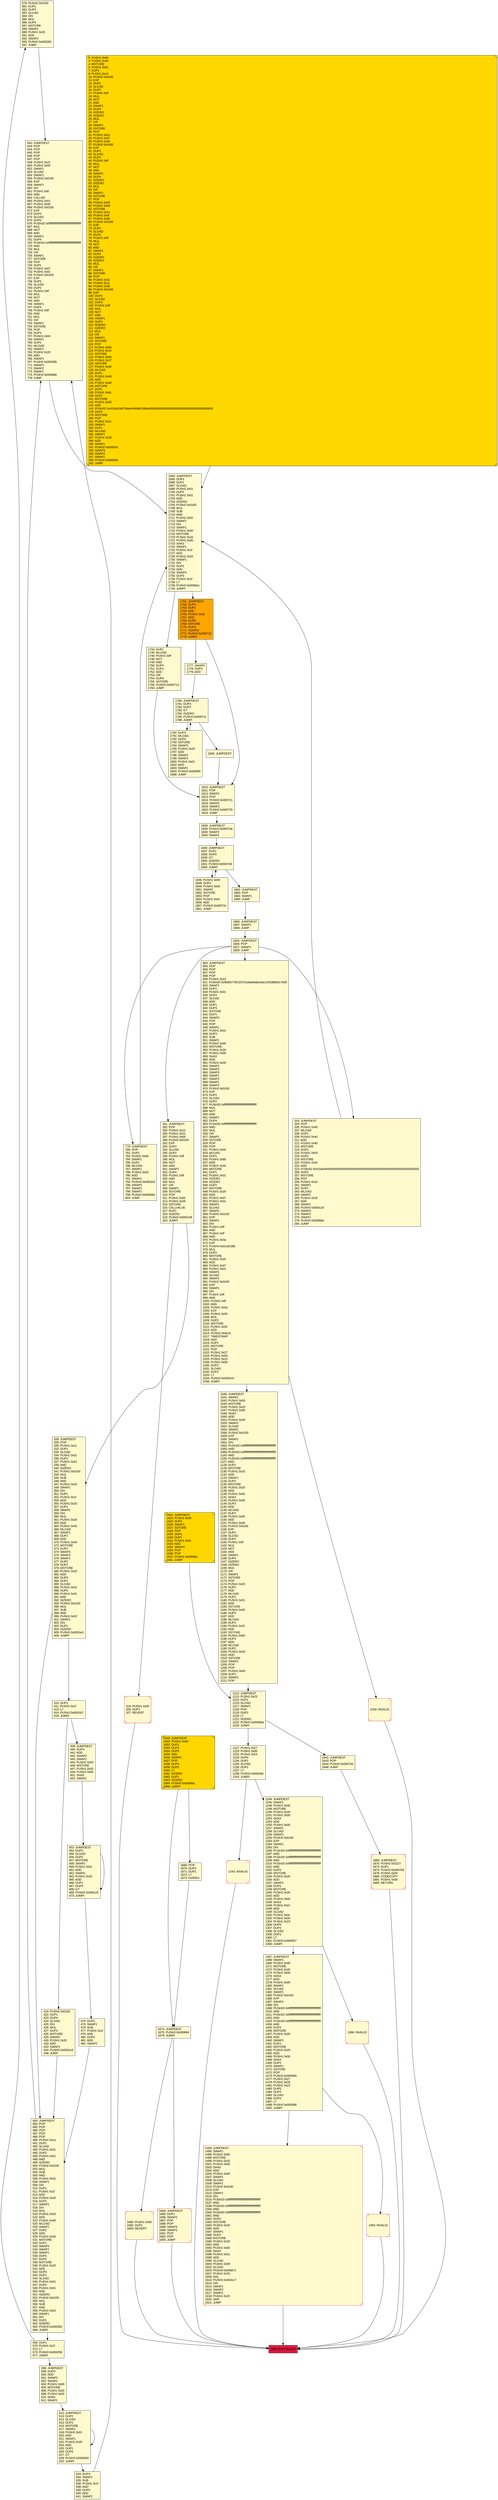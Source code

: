 digraph G {
bgcolor=transparent rankdir=UD;
node [shape=box style=filled color=black fillcolor=white fontname=arial fontcolor=black];
578 [label="578: PUSH2 0x0100\l581: DUP1\l582: DUP4\l583: SLOAD\l584: DIV\l585: MUL\l586: DUP4\l587: MSTORE\l588: SWAP2\l589: PUSH1 0x20\l591: ADD\l592: SWAP2\l593: PUSH3 0x000282\l597: JUMP\l" fillcolor=lemonchiffon ];
1846 [label="1846: PUSH1 0x00\l1848: DUP2\l1849: PUSH1 0x00\l1851: SWAP1\l1852: SSTORE\l1853: POP\l1854: PUSH1 0x01\l1856: ADD\l1857: PUSH3 0x00072c\l1861: JUMP\l" fillcolor=lemonchiffon ];
612 [label="612: JUMPDEST\l613: DUP2\l614: SLOAD\l615: DUP2\l616: MSTORE\l617: SWAP1\l618: PUSH1 0x01\l620: ADD\l621: SWAP1\l622: PUSH1 0x20\l624: ADD\l625: DUP1\l626: DUP4\l627: GT\l628: PUSH3 0x000264\l632: JUMPI\l" fillcolor=lemonchiffon ];
483 [label="483: JUMPDEST\l484: POP\l485: POP\l486: POP\l487: POP\l488: POP\l489: PUSH1 0x1e\l491: DUP1\l492: SLOAD\l493: PUSH1 0x01\l495: DUP2\l496: PUSH1 0x01\l498: AND\l499: ISZERO\l500: PUSH2 0x0100\l503: MUL\l504: SUB\l505: AND\l506: PUSH1 0x02\l508: SWAP1\l509: DIV\l510: DUP1\l511: PUSH1 0x1f\l513: ADD\l514: PUSH1 0x20\l516: DUP1\l517: SWAP2\l518: DIV\l519: MUL\l520: PUSH1 0x20\l522: ADD\l523: PUSH1 0x40\l525: MLOAD\l526: SWAP1\l527: DUP2\l528: ADD\l529: PUSH1 0x40\l531: MSTORE\l532: DUP1\l533: SWAP3\l534: SWAP2\l535: SWAP1\l536: DUP2\l537: DUP2\l538: MSTORE\l539: PUSH1 0x20\l541: ADD\l542: DUP3\l543: DUP1\l544: SLOAD\l545: PUSH1 0x01\l547: DUP2\l548: PUSH1 0x01\l550: AND\l551: ISZERO\l552: PUSH2 0x0100\l555: MUL\l556: SUB\l557: AND\l558: PUSH1 0x02\l560: SWAP1\l561: DIV\l562: DUP1\l563: ISZERO\l564: PUSH3 0x000282\l568: JUMPI\l" fillcolor=lemonchiffon ];
1669 [label="1669: POP\l1670: DUP3\l1671: DUP2\l1672: LT\l1673: ISZERO\l" fillcolor=lemonchiffon ];
1494 [label="1494: JUMPDEST\l1495: SWAP1\l1496: PUSH1 0x00\l1498: MSTORE\l1499: PUSH1 0x20\l1501: PUSH1 0x00\l1503: SHA3\l1504: ADD\l1505: PUSH1 0x00\l1507: SWAP1\l1508: SLOAD\l1509: SWAP1\l1510: PUSH2 0x0100\l1513: EXP\l1514: SWAP1\l1515: DIV\l1516: PUSH20 0xffffffffffffffffffffffffffffffffffffffff\l1537: AND\l1538: PUSH20 0xffffffffffffffffffffffffffffffffffffffff\l1559: AND\l1560: PUSH20 0xffffffffffffffffffffffffffffffffffffffff\l1581: AND\l1582: DUP2\l1583: MSTORE\l1584: PUSH1 0x20\l1586: ADD\l1587: SWAP1\l1588: DUP2\l1589: MSTORE\l1590: PUSH1 0x20\l1592: ADD\l1593: PUSH1 0x00\l1595: SHA3\l1596: PUSH1 0x01\l1598: ADD\l1599: SLOAD\l1600: PUSH1 0x09\l1602: SLOAD\l1603: PUSH3 0x000671\l1607: PUSH1 0x20\l1609: SHL\l1610: PUSH3 0x0031c7\l1614: OR\l1615: SWAP1\l1616: SWAP2\l1617: SWAP1\l1618: PUSH1 0x20\l1620: SHR\l1621: JUMP\l" fillcolor=lemonchiffon shape=Msquare color=crimson ];
1649 [label="1649: JUMPDEST\l1650: PUSH1 0x00\l1652: DUP1\l1653: DUP3\l1654: DUP5\l1655: ADD\l1656: SWAP1\l1657: POP\l1658: DUP4\l1659: DUP2\l1660: LT\l1661: ISZERO\l1662: DUP1\l1663: ISZERO\l1664: PUSH3 0x00068a\l1668: JUMPI\l" fillcolor=lemonchiffon shape=Msquare fillcolor=gold ];
1862 [label="1862: JUMPDEST\l1863: POP\l1864: SWAP1\l1865: JUMP\l" fillcolor=lemonchiffon ];
1244 [label="1244: JUMPDEST\l1245: SWAP1\l1246: PUSH1 0x00\l1248: MSTORE\l1249: PUSH1 0x20\l1251: PUSH1 0x00\l1253: SHA3\l1254: ADD\l1255: PUSH1 0x00\l1257: SWAP1\l1258: SLOAD\l1259: SWAP1\l1260: PUSH2 0x0100\l1263: EXP\l1264: SWAP1\l1265: DIV\l1266: PUSH20 0xffffffffffffffffffffffffffffffffffffffff\l1287: AND\l1288: PUSH20 0xffffffffffffffffffffffffffffffffffffffff\l1309: AND\l1310: PUSH20 0xffffffffffffffffffffffffffffffffffffffff\l1331: AND\l1332: DUP2\l1333: MSTORE\l1334: PUSH1 0x20\l1336: ADD\l1337: SWAP1\l1338: DUP2\l1339: MSTORE\l1340: PUSH1 0x20\l1342: ADD\l1343: PUSH1 0x00\l1345: SHA3\l1346: PUSH1 0x01\l1348: ADD\l1349: SLOAD\l1350: PUSH1 0x0c\l1352: PUSH1 0x00\l1354: PUSH1 0x23\l1356: DUP5\l1357: DUP2\l1358: SLOAD\l1359: DUP2\l1360: LT\l1361: PUSH3 0x000557\l1365: JUMPI\l" fillcolor=lemonchiffon ];
1780 [label="1780: JUMPDEST\l1781: DUP3\l1782: DUP2\l1783: GT\l1784: ISZERO\l1785: PUSH3 0x000711\l1789: JUMPI\l" fillcolor=lemonchiffon ];
453 [label="453: JUMPDEST\l454: DUP2\l455: SLOAD\l456: DUP2\l457: MSTORE\l458: SWAP1\l459: PUSH1 0x01\l461: ADD\l462: SWAP1\l463: PUSH1 0x20\l465: ADD\l466: DUP1\l467: DUP4\l468: GT\l469: PUSH3 0x0001c5\l473: JUMPI\l" fillcolor=lemonchiffon ];
1829 [label="1829: JUMPDEST\l1830: PUSH3 0x00074a\l1834: SWAP2\l1835: SWAP1\l" fillcolor=lemonchiffon ];
1790 [label="1790: DUP3\l1791: MLOAD\l1792: DUP3\l1793: SSTORE\l1794: SWAP2\l1795: PUSH1 0x20\l1797: ADD\l1798: SWAP2\l1799: SWAP1\l1800: PUSH1 0x01\l1802: ADD\l1803: SWAP1\l1804: PUSH3 0x0006f4\l1808: JUMP\l" fillcolor=lemonchiffon ];
569 [label="569: DUP1\l570: PUSH1 0x1f\l572: LT\l573: PUSH3 0x000256\l577: JUMPI\l" fillcolor=lemonchiffon ];
1869 [label="1869: JUMPDEST\l1870: PUSH2 0x3227\l1873: DUP1\l1874: PUSH3 0x00075d\l1878: PUSH1 0x00\l1880: CODECOPY\l1881: PUSH1 0x00\l1883: RETURN\l" fillcolor=lemonchiffon shape=Msquare color=crimson ];
439 [label="439: JUMPDEST\l440: DUP3\l441: ADD\l442: SWAP2\l443: SWAP1\l444: PUSH1 0x00\l446: MSTORE\l447: PUSH1 0x20\l449: PUSH1 0x00\l451: SHA3\l452: SWAP1\l" fillcolor=lemonchiffon ];
1039 [label="1039: INVALID\l" fillcolor=lemonchiffon shape=Msquare color=crimson ];
1680 [label="1680: PUSH1 0x00\l1682: DUP1\l1683: REVERT\l" fillcolor=lemonchiffon shape=Msquare color=crimson ];
203 [label="203: JUMPDEST\l204: POP\l205: PUSH1 0x40\l207: MLOAD\l208: DUP1\l209: PUSH1 0x40\l211: ADD\l212: PUSH1 0x40\l214: MSTORE\l215: DUP1\l216: PUSH1 0x03\l218: DUP2\l219: MSTORE\l220: PUSH1 0x20\l222: ADD\l223: PUSH32 0x415a540000000000000000000000000000000000000000000000000000000000\l256: DUP2\l257: MSTORE\l258: POP\l259: PUSH1 0x1e\l261: SWAP1\l262: DUP1\l263: MLOAD\l264: SWAP1\l265: PUSH1 0x20\l267: ADD\l268: SWAP1\l269: PUSH3 0x000119\l273: SWAP3\l274: SWAP2\l275: SWAP1\l276: PUSH3 0x00069e\l280: JUMP\l" fillcolor=lemonchiffon ];
1227 [label="1227: PUSH1 0x27\l1229: PUSH1 0x00\l1231: PUSH1 0x23\l1233: DUP4\l1234: DUP2\l1235: SLOAD\l1236: DUP2\l1237: LT\l1238: PUSH3 0x0004dc\l1242: JUMPI\l" fillcolor=lemonchiffon ];
328 [label="328: JUMPDEST\l329: POP\l330: PUSH1 0x1c\l332: DUP1\l333: SLOAD\l334: PUSH1 0x01\l336: DUP2\l337: PUSH1 0x01\l339: AND\l340: ISZERO\l341: PUSH2 0x0100\l344: MUL\l345: SUB\l346: AND\l347: PUSH1 0x02\l349: SWAP1\l350: DIV\l351: DUP1\l352: PUSH1 0x1f\l354: ADD\l355: PUSH1 0x20\l357: DUP1\l358: SWAP2\l359: DIV\l360: MUL\l361: PUSH1 0x20\l363: ADD\l364: PUSH1 0x40\l366: MLOAD\l367: SWAP1\l368: DUP2\l369: ADD\l370: PUSH1 0x40\l372: MSTORE\l373: DUP1\l374: SWAP3\l375: SWAP2\l376: SWAP1\l377: DUP2\l378: DUP2\l379: MSTORE\l380: PUSH1 0x20\l382: ADD\l383: DUP3\l384: DUP1\l385: SLOAD\l386: PUSH1 0x01\l388: DUP2\l389: PUSH1 0x01\l391: AND\l392: ISZERO\l393: PUSH2 0x0100\l396: MUL\l397: SUB\l398: AND\l399: PUSH1 0x02\l401: SWAP1\l402: DIV\l403: DUP1\l404: ISZERO\l405: PUSH3 0x0001e3\l409: JUMPI\l" fillcolor=lemonchiffon ];
410 [label="410: DUP1\l411: PUSH1 0x1f\l413: LT\l414: PUSH3 0x0001b7\l418: JUMPI\l" fillcolor=lemonchiffon ];
1212 [label="1212: JUMPDEST\l1213: PUSH1 0x23\l1215: DUP1\l1216: SLOAD\l1217: SWAP1\l1218: POP\l1219: DUP2\l1220: LT\l1221: ISZERO\l1222: PUSH3 0x00066a\l1226: JUMPI\l" fillcolor=lemonchiffon ];
633 [label="633: DUP3\l634: SWAP1\l635: SUB\l636: PUSH1 0x1f\l638: AND\l639: DUP3\l640: ADD\l641: SWAP2\l" fillcolor=lemonchiffon ];
779 [label="779: JUMPDEST\l780: POP\l781: DUP2\l782: PUSH1 0x06\l784: SWAP1\l785: DUP1\l786: MLOAD\l787: SWAP1\l788: PUSH1 0x20\l790: ADD\l791: SWAP1\l792: PUSH3 0x000324\l796: SWAP3\l797: SWAP2\l798: SWAP1\l799: PUSH3 0x00069e\l803: JUMP\l" fillcolor=lemonchiffon ];
1674 [label="1674: JUMPDEST\l1675: PUSH3 0x000694\l1679: JUMPI\l" fillcolor=lemonchiffon ];
598 [label="598: JUMPDEST\l599: DUP3\l600: ADD\l601: SWAP2\l602: SWAP1\l603: PUSH1 0x00\l605: MSTORE\l606: PUSH1 0x20\l608: PUSH1 0x00\l610: SHA3\l611: SWAP1\l" fillcolor=lemonchiffon ];
1744 [label="1744: DUP1\l1745: MLOAD\l1746: PUSH1 0xff\l1748: NOT\l1749: AND\l1750: DUP4\l1751: DUP1\l1752: ADD\l1753: OR\l1754: DUP6\l1755: SSTORE\l1756: PUSH3 0x000712\l1760: JUMP\l" fillcolor=lemonchiffon ];
281 [label="281: JUMPDEST\l282: POP\l283: PUSH1 0x12\l285: PUSH1 0x21\l287: PUSH1 0x00\l289: PUSH2 0x0100\l292: EXP\l293: DUP2\l294: SLOAD\l295: DUP2\l296: PUSH1 0xff\l298: MUL\l299: NOT\l300: AND\l301: SWAP1\l302: DUP4\l303: PUSH1 0xff\l305: AND\l306: MUL\l307: OR\l308: SWAP1\l309: SSTORE\l310: POP\l311: PUSH1 0x00\l313: PUSH1 0x2b\l315: SSTORE\l316: CALLVALUE\l317: DUP1\l318: ISZERO\l319: PUSH3 0x000148\l323: JUMPI\l" fillcolor=lemonchiffon ];
1642 [label="1642: JUMPDEST\l1643: POP\l1644: PUSH3 0x00074d\l1648: JUMP\l" fillcolor=lemonchiffon ];
642 [label="642: JUMPDEST\l643: POP\l644: POP\l645: POP\l646: POP\l647: POP\l648: PUSH1 0x21\l650: PUSH1 0x00\l652: SWAP1\l653: SLOAD\l654: SWAP1\l655: PUSH2 0x0100\l658: EXP\l659: SWAP1\l660: DIV\l661: PUSH1 0xff\l663: AND\l664: CALLER\l665: PUSH1 0x01\l667: PUSH1 0x00\l669: PUSH2 0x0100\l672: EXP\l673: DUP2\l674: SLOAD\l675: DUP2\l676: PUSH20 0xffffffffffffffffffffffffffffffffffffffff\l697: MUL\l698: NOT\l699: AND\l700: SWAP1\l701: DUP4\l702: PUSH20 0xffffffffffffffffffffffffffffffffffffffff\l723: AND\l724: MUL\l725: OR\l726: SWAP1\l727: SSTORE\l728: POP\l729: DUP1\l730: PUSH1 0x07\l732: PUSH1 0x01\l734: PUSH2 0x0100\l737: EXP\l738: DUP2\l739: SLOAD\l740: DUP2\l741: PUSH1 0xff\l743: MUL\l744: NOT\l745: AND\l746: SWAP1\l747: DUP4\l748: PUSH1 0xff\l750: AND\l751: MUL\l752: OR\l753: SWAP1\l754: SSTORE\l755: POP\l756: DUP3\l757: PUSH1 0x04\l759: SWAP1\l760: DUP1\l761: MLOAD\l762: SWAP1\l763: PUSH1 0x20\l765: ADD\l766: SWAP1\l767: PUSH3 0x00030b\l771: SWAP3\l772: SWAP2\l773: SWAP1\l774: PUSH3 0x00069e\l778: JUMP\l" fillcolor=lemonchiffon ];
1761 [label="1761: JUMPDEST\l1762: DUP3\l1763: DUP1\l1764: ADD\l1765: PUSH1 0x01\l1767: ADD\l1768: DUP6\l1769: SSTORE\l1770: DUP3\l1771: ISZERO\l1772: PUSH3 0x000712\l1776: JUMPI\l" fillcolor=orange ];
1884 [label="1884: EXIT BLOCK\l" fillcolor=crimson ];
1809 [label="1809: JUMPDEST\l" fillcolor=lemonchiffon ];
1622 [label="1622: JUMPDEST\l1623: PUSH1 0x09\l1625: DUP2\l1626: SWAP1\l1627: SSTORE\l1628: POP\l1629: DUP1\l1630: DUP1\l1631: PUSH1 0x01\l1633: ADD\l1634: SWAP2\l1635: POP\l1636: POP\l1637: PUSH3 0x0004bc\l1641: JUMP\l" fillcolor=lemonchiffon shape=Msquare fillcolor=gold ];
1810 [label="1810: JUMPDEST\l1811: POP\l1812: SWAP1\l1813: POP\l1814: PUSH3 0x000721\l1818: SWAP2\l1819: SWAP1\l1820: PUSH3 0x000725\l1824: JUMP\l" fillcolor=lemonchiffon ];
474 [label="474: DUP3\l475: SWAP1\l476: SUB\l477: PUSH1 0x1f\l479: AND\l480: DUP3\l481: ADD\l482: SWAP2\l" fillcolor=lemonchiffon ];
1243 [label="1243: INVALID\l" fillcolor=lemonchiffon shape=Msquare color=crimson ];
324 [label="324: PUSH1 0x00\l326: DUP1\l327: REVERT\l" fillcolor=lemonchiffon shape=Msquare color=crimson ];
1366 [label="1366: INVALID\l" fillcolor=lemonchiffon shape=Msquare color=crimson ];
1493 [label="1493: INVALID\l" fillcolor=lemonchiffon shape=Msquare color=crimson ];
1367 [label="1367: JUMPDEST\l1368: SWAP1\l1369: PUSH1 0x00\l1371: MSTORE\l1372: PUSH1 0x20\l1374: PUSH1 0x00\l1376: SHA3\l1377: ADD\l1378: PUSH1 0x00\l1380: SWAP1\l1381: SLOAD\l1382: SWAP1\l1383: PUSH2 0x0100\l1386: EXP\l1387: SWAP1\l1388: DIV\l1389: PUSH20 0xffffffffffffffffffffffffffffffffffffffff\l1410: AND\l1411: PUSH20 0xffffffffffffffffffffffffffffffffffffffff\l1432: AND\l1433: PUSH20 0xffffffffffffffffffffffffffffffffffffffff\l1454: AND\l1455: DUP2\l1456: MSTORE\l1457: PUSH1 0x20\l1459: ADD\l1460: SWAP1\l1461: DUP2\l1462: MSTORE\l1463: PUSH1 0x20\l1465: ADD\l1466: PUSH1 0x00\l1468: SHA3\l1469: DUP2\l1470: SWAP1\l1471: SSTORE\l1472: POP\l1473: PUSH3 0x000656\l1477: PUSH1 0x27\l1479: PUSH1 0x00\l1481: PUSH1 0x23\l1483: DUP5\l1484: DUP2\l1485: SLOAD\l1486: DUP2\l1487: LT\l1488: PUSH3 0x0005d6\l1492: JUMPI\l" fillcolor=lemonchiffon ];
1836 [label="1836: JUMPDEST\l1837: DUP1\l1838: DUP3\l1839: GT\l1840: ISZERO\l1841: PUSH3 0x000746\l1845: JUMPI\l" fillcolor=lemonchiffon ];
1694 [label="1694: JUMPDEST\l1695: DUP3\l1696: DUP1\l1697: SLOAD\l1698: PUSH1 0x01\l1700: DUP2\l1701: PUSH1 0x01\l1703: AND\l1704: ISZERO\l1705: PUSH2 0x0100\l1708: MUL\l1709: SUB\l1710: AND\l1711: PUSH1 0x02\l1713: SWAP1\l1714: DIV\l1715: SWAP1\l1716: PUSH1 0x00\l1718: MSTORE\l1719: PUSH1 0x20\l1721: PUSH1 0x00\l1723: SHA3\l1724: SWAP1\l1725: PUSH1 0x1f\l1727: ADD\l1728: PUSH1 0x20\l1730: SWAP1\l1731: DIV\l1732: DUP2\l1733: ADD\l1734: SWAP3\l1735: DUP3\l1736: PUSH1 0x1f\l1738: LT\l1739: PUSH3 0x0006e1\l1743: JUMPI\l" fillcolor=lemonchiffon ];
1825 [label="1825: JUMPDEST\l1826: POP\l1827: SWAP1\l1828: JUMP\l" fillcolor=lemonchiffon ];
1040 [label="1040: JUMPDEST\l1041: SWAP1\l1042: PUSH1 0x00\l1044: MSTORE\l1045: PUSH1 0x20\l1047: PUSH1 0x00\l1049: SHA3\l1050: ADD\l1051: PUSH1 0x00\l1053: SWAP1\l1054: SLOAD\l1055: SWAP1\l1056: PUSH2 0x0100\l1059: EXP\l1060: SWAP1\l1061: DIV\l1062: PUSH20 0xffffffffffffffffffffffffffffffffffffffff\l1083: AND\l1084: PUSH20 0xffffffffffffffffffffffffffffffffffffffff\l1105: AND\l1106: PUSH20 0xffffffffffffffffffffffffffffffffffffffff\l1127: AND\l1128: DUP2\l1129: MSTORE\l1130: PUSH1 0x20\l1132: ADD\l1133: SWAP1\l1134: DUP2\l1135: MSTORE\l1136: PUSH1 0x20\l1138: ADD\l1139: PUSH1 0x00\l1141: SHA3\l1142: PUSH1 0x00\l1144: DUP3\l1145: ADD\l1146: MLOAD\l1147: DUP2\l1148: PUSH1 0x00\l1150: ADD\l1151: PUSH1 0x00\l1153: PUSH2 0x0100\l1156: EXP\l1157: DUP2\l1158: SLOAD\l1159: DUP2\l1160: PUSH1 0xff\l1162: MUL\l1163: NOT\l1164: AND\l1165: SWAP1\l1166: DUP4\l1167: ISZERO\l1168: ISZERO\l1169: MUL\l1170: OR\l1171: SWAP1\l1172: SSTORE\l1173: POP\l1174: PUSH1 0x20\l1176: DUP3\l1177: ADD\l1178: MLOAD\l1179: DUP2\l1180: PUSH1 0x01\l1182: ADD\l1183: SSTORE\l1184: PUSH1 0x40\l1186: DUP3\l1187: ADD\l1188: MLOAD\l1189: DUP2\l1190: PUSH1 0x02\l1192: ADD\l1193: SSTORE\l1194: PUSH1 0x60\l1196: DUP3\l1197: ADD\l1198: MLOAD\l1199: DUP2\l1200: PUSH1 0x03\l1202: ADD\l1203: SSTORE\l1204: SWAP1\l1205: POP\l1206: POP\l1207: PUSH1 0x00\l1209: DUP1\l1210: SWAP1\l1211: POP\l" fillcolor=lemonchiffon ];
1777 [label="1777: SWAP2\l1778: DUP3\l1779: ADD\l" fillcolor=lemonchiffon ];
419 [label="419: PUSH2 0x0100\l422: DUP1\l423: DUP4\l424: SLOAD\l425: DIV\l426: MUL\l427: DUP4\l428: MSTORE\l429: SWAP2\l430: PUSH1 0x20\l432: ADD\l433: SWAP2\l434: PUSH3 0x0001e3\l438: JUMP\l" fillcolor=lemonchiffon ];
1684 [label="1684: JUMPDEST\l1685: DUP1\l1686: SWAP2\l1687: POP\l1688: POP\l1689: SWAP3\l1690: SWAP2\l1691: POP\l1692: POP\l1693: JUMP\l" fillcolor=lemonchiffon shape=Msquare color=crimson ];
804 [label="804: JUMPDEST\l805: POP\l806: POP\l807: POP\l808: POP\l809: PUSH1 0x23\l811: PUSH20 0x9fd50776f133751e8ae6abe1be124638bb917e05\l832: SWAP1\l833: DUP1\l834: PUSH1 0x01\l836: DUP2\l837: SLOAD\l838: ADD\l839: DUP1\l840: DUP3\l841: SSTORE\l842: DUP1\l843: SWAP2\l844: POP\l845: POP\l846: SWAP1\l847: PUSH1 0x01\l849: DUP3\l850: SUB\l851: SWAP1\l852: PUSH1 0x00\l854: MSTORE\l855: PUSH1 0x20\l857: PUSH1 0x00\l859: SHA3\l860: ADD\l861: PUSH1 0x00\l863: SWAP1\l864: SWAP2\l865: SWAP3\l866: SWAP1\l867: SWAP2\l868: SWAP1\l869: SWAP2\l870: PUSH2 0x0100\l873: EXP\l874: DUP2\l875: SLOAD\l876: DUP2\l877: PUSH20 0xffffffffffffffffffffffffffffffffffffffff\l898: MUL\l899: NOT\l900: AND\l901: SWAP1\l902: DUP4\l903: PUSH20 0xffffffffffffffffffffffffffffffffffffffff\l924: AND\l925: MUL\l926: OR\l927: SWAP1\l928: SSTORE\l929: POP\l930: POP\l931: PUSH1 0x40\l933: MLOAD\l934: DUP1\l935: PUSH1 0x80\l937: ADD\l938: PUSH1 0x40\l940: MSTORE\l941: DUP1\l942: PUSH1 0x01\l944: ISZERO\l945: ISZERO\l946: DUP2\l947: MSTORE\l948: PUSH1 0x20\l950: ADD\l951: PUSH1 0x07\l953: PUSH1 0x01\l955: SWAP1\l956: SLOAD\l957: SWAP1\l958: PUSH2 0x0100\l961: EXP\l962: SWAP1\l963: DIV\l964: PUSH1 0xff\l966: AND\l967: PUSH1 0xff\l969: AND\l970: PUSH1 0x0a\l972: EXP\l973: PUSH4 0x01c9c380\l978: MUL\l979: DUP2\l980: MSTORE\l981: PUSH1 0x20\l983: ADD\l984: PUSH1 0x07\l986: PUSH1 0x01\l988: SWAP1\l989: SLOAD\l990: SWAP1\l991: PUSH2 0x0100\l994: EXP\l995: SWAP1\l996: DIV\l997: PUSH1 0xff\l999: AND\l1000: PUSH1 0xff\l1002: AND\l1003: PUSH1 0x0a\l1005: EXP\l1006: PUSH1 0x00\l1008: MUL\l1009: DUP2\l1010: MSTORE\l1011: PUSH1 0x20\l1013: ADD\l1014: PUSH2 0x0e10\l1017: TIMESTAMP\l1018: ADD\l1019: DUP2\l1020: MSTORE\l1021: POP\l1022: PUSH1 0x27\l1024: PUSH1 0x00\l1026: PUSH1 0x23\l1028: PUSH1 0x00\l1030: DUP2\l1031: SLOAD\l1032: DUP2\l1033: LT\l1034: PUSH3 0x000410\l1038: JUMPI\l" fillcolor=lemonchiffon ];
0 [label="0: PUSH1 0x80\l2: PUSH1 0x40\l4: MSTORE\l5: PUSH1 0x01\l7: DUP1\l8: PUSH1 0x14\l10: PUSH2 0x0100\l13: EXP\l14: DUP2\l15: SLOAD\l16: DUP2\l17: PUSH1 0xff\l19: MUL\l20: NOT\l21: AND\l22: SWAP1\l23: DUP4\l24: ISZERO\l25: ISZERO\l26: MUL\l27: OR\l28: SWAP1\l29: SSTORE\l30: POP\l31: PUSH1 0x01\l33: PUSH1 0x07\l35: PUSH1 0x00\l37: PUSH2 0x0100\l40: EXP\l41: DUP2\l42: SLOAD\l43: DUP2\l44: PUSH1 0xff\l46: MUL\l47: NOT\l48: AND\l49: SWAP1\l50: DUP4\l51: ISZERO\l52: ISZERO\l53: MUL\l54: OR\l55: SWAP1\l56: SSTORE\l57: POP\l58: PUSH1 0x00\l60: PUSH1 0x08\l62: SSTORE\l63: PUSH1 0x01\l65: PUSH1 0x0f\l67: PUSH1 0x00\l69: PUSH2 0x0100\l72: EXP\l73: DUP2\l74: SLOAD\l75: DUP2\l76: PUSH1 0xff\l78: MUL\l79: NOT\l80: AND\l81: SWAP1\l82: DUP4\l83: ISZERO\l84: ISZERO\l85: MUL\l86: OR\l87: SWAP1\l88: SSTORE\l89: POP\l90: PUSH1 0x01\l92: PUSH1 0x11\l94: PUSH1 0x00\l96: PUSH2 0x0100\l99: EXP\l100: DUP2\l101: SLOAD\l102: DUP2\l103: PUSH1 0xff\l105: MUL\l106: NOT\l107: AND\l108: SWAP1\l109: DUP4\l110: ISZERO\l111: ISZERO\l112: MUL\l113: OR\l114: SWAP1\l115: SSTORE\l116: POP\l117: PUSH1 0x00\l119: PUSH1 0x14\l121: SSTORE\l122: PUSH1 0x00\l124: PUSH1 0x17\l126: SSTORE\l127: PUSH1 0x40\l129: MLOAD\l130: DUP1\l131: PUSH1 0x40\l133: ADD\l134: PUSH1 0x40\l136: MSTORE\l137: DUP1\l138: PUSH1 0x0c\l140: DUP2\l141: MSTORE\l142: PUSH1 0x20\l144: ADD\l145: PUSH32 0x415a2046756e64436861696e0000000000000000000000000000000000000000\l178: DUP2\l179: MSTORE\l180: POP\l181: PUSH1 0x1c\l183: SWAP1\l184: DUP1\l185: MLOAD\l186: SWAP1\l187: PUSH1 0x20\l189: ADD\l190: SWAP1\l191: PUSH3 0x0000cb\l195: SWAP3\l196: SWAP2\l197: SWAP1\l198: PUSH3 0x00069e\l202: JUMP\l" fillcolor=lemonchiffon shape=Msquare fillcolor=gold ];
1866 [label="1866: JUMPDEST\l1867: SWAP1\l1868: JUMP\l" fillcolor=lemonchiffon ];
453 -> 453;
612 -> 612;
1367 -> 1493;
328 -> 410;
439 -> 453;
1825 -> 804;
1866 -> 1825;
0 -> 1694;
804 -> 1040;
410 -> 439;
1212 -> 1642;
633 -> 642;
1649 -> 1669;
1622 -> 1212;
1227 -> 1244;
1694 -> 1744;
483 -> 569;
1684 -> 1884;
1825 -> 281;
642 -> 1694;
1694 -> 1761;
569 -> 578;
1761 -> 1777;
1674 -> 1684;
281 -> 324;
1040 -> 1212;
1744 -> 1810;
1366 -> 1884;
1493 -> 1884;
779 -> 1694;
1243 -> 1884;
1825 -> 779;
324 -> 1884;
1761 -> 1810;
328 -> 483;
1780 -> 1790;
1790 -> 1780;
1809 -> 1810;
1780 -> 1809;
453 -> 474;
203 -> 1694;
1810 -> 1829;
1825 -> 203;
1669 -> 1674;
598 -> 612;
410 -> 419;
612 -> 633;
1829 -> 1836;
804 -> 1039;
1494 -> 1884;
1227 -> 1243;
578 -> 642;
483 -> 642;
1649 -> 1674;
281 -> 328;
569 -> 598;
1836 -> 1846;
1846 -> 1836;
1862 -> 1866;
1039 -> 1884;
1680 -> 1884;
474 -> 483;
1777 -> 1780;
1212 -> 1227;
1869 -> 1884;
419 -> 483;
1244 -> 1367;
1674 -> 1680;
1836 -> 1862;
1367 -> 1494;
1642 -> 1869;
1244 -> 1366;
}